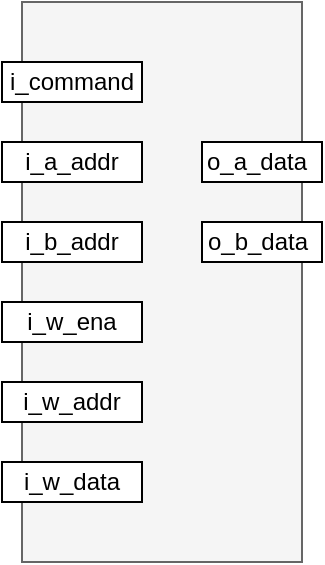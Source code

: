 <mxfile version="27.0.5">
  <diagram name="Page-1" id="EF95RXOkAe6jpXl8hsVO">
    <mxGraphModel dx="1106" dy="1381" grid="1" gridSize="10" guides="1" tooltips="1" connect="1" arrows="1" fold="1" page="1" pageScale="1" pageWidth="850" pageHeight="1100" math="0" shadow="0">
      <root>
        <mxCell id="0" />
        <mxCell id="1" parent="0" />
        <mxCell id="Xn5FnCG-qSh6JUQlaOpy-1" value="" style="rounded=0;whiteSpace=wrap;html=1;fillColor=#f5f5f5;fontColor=#333333;strokeColor=#666666;" parent="1" vertex="1">
          <mxGeometry x="280" y="200" width="140" height="280" as="geometry" />
        </mxCell>
        <mxCell id="Xn5FnCG-qSh6JUQlaOpy-9" value="i_b_addr" style="rounded=0;whiteSpace=wrap;html=1;" parent="1" vertex="1">
          <mxGeometry x="270" y="310" width="70" height="20" as="geometry" />
        </mxCell>
        <mxCell id="Xn5FnCG-qSh6JUQlaOpy-23" value="" style="rounded=0;whiteSpace=wrap;html=1;" parent="1" vertex="1">
          <mxGeometry x="370" y="270" width="60" height="20" as="geometry" />
        </mxCell>
        <mxCell id="Xn5FnCG-qSh6JUQlaOpy-24" value="" style="rounded=0;whiteSpace=wrap;html=1;" parent="1" vertex="1">
          <mxGeometry x="370" y="310" width="60" height="20" as="geometry" />
        </mxCell>
        <mxCell id="Xn5FnCG-qSh6JUQlaOpy-26" value="o_a_data" style="text;html=1;align=center;verticalAlign=middle;whiteSpace=wrap;rounded=0;" parent="1" vertex="1">
          <mxGeometry x="385" y="270" width="25" height="20" as="geometry" />
        </mxCell>
        <mxCell id="Xn5FnCG-qSh6JUQlaOpy-28" value="o_b_data" style="text;html=1;align=center;verticalAlign=middle;whiteSpace=wrap;rounded=0;" parent="1" vertex="1">
          <mxGeometry x="387.5" y="310" width="20" height="20" as="geometry" />
        </mxCell>
        <mxCell id="Bh93guLTJY_uSwbG0Cge-1" value="i_a_addr" style="rounded=0;whiteSpace=wrap;html=1;" parent="1" vertex="1">
          <mxGeometry x="270" y="270" width="70" height="20" as="geometry" />
        </mxCell>
        <mxCell id="Bh93guLTJY_uSwbG0Cge-2" value="i_command" style="rounded=0;whiteSpace=wrap;html=1;" parent="1" vertex="1">
          <mxGeometry x="270" y="230" width="70" height="20" as="geometry" />
        </mxCell>
        <mxCell id="Bh93guLTJY_uSwbG0Cge-3" value="i_w_ena" style="rounded=0;whiteSpace=wrap;html=1;" parent="1" vertex="1">
          <mxGeometry x="270" y="350" width="70" height="20" as="geometry" />
        </mxCell>
        <mxCell id="Bh93guLTJY_uSwbG0Cge-4" value="i_w_addr" style="rounded=0;whiteSpace=wrap;html=1;" parent="1" vertex="1">
          <mxGeometry x="270" y="390" width="70" height="20" as="geometry" />
        </mxCell>
        <mxCell id="Bh93guLTJY_uSwbG0Cge-5" value="i_w_data" style="rounded=0;whiteSpace=wrap;html=1;" parent="1" vertex="1">
          <mxGeometry x="270" y="430" width="70" height="20" as="geometry" />
        </mxCell>
      </root>
    </mxGraphModel>
  </diagram>
</mxfile>
